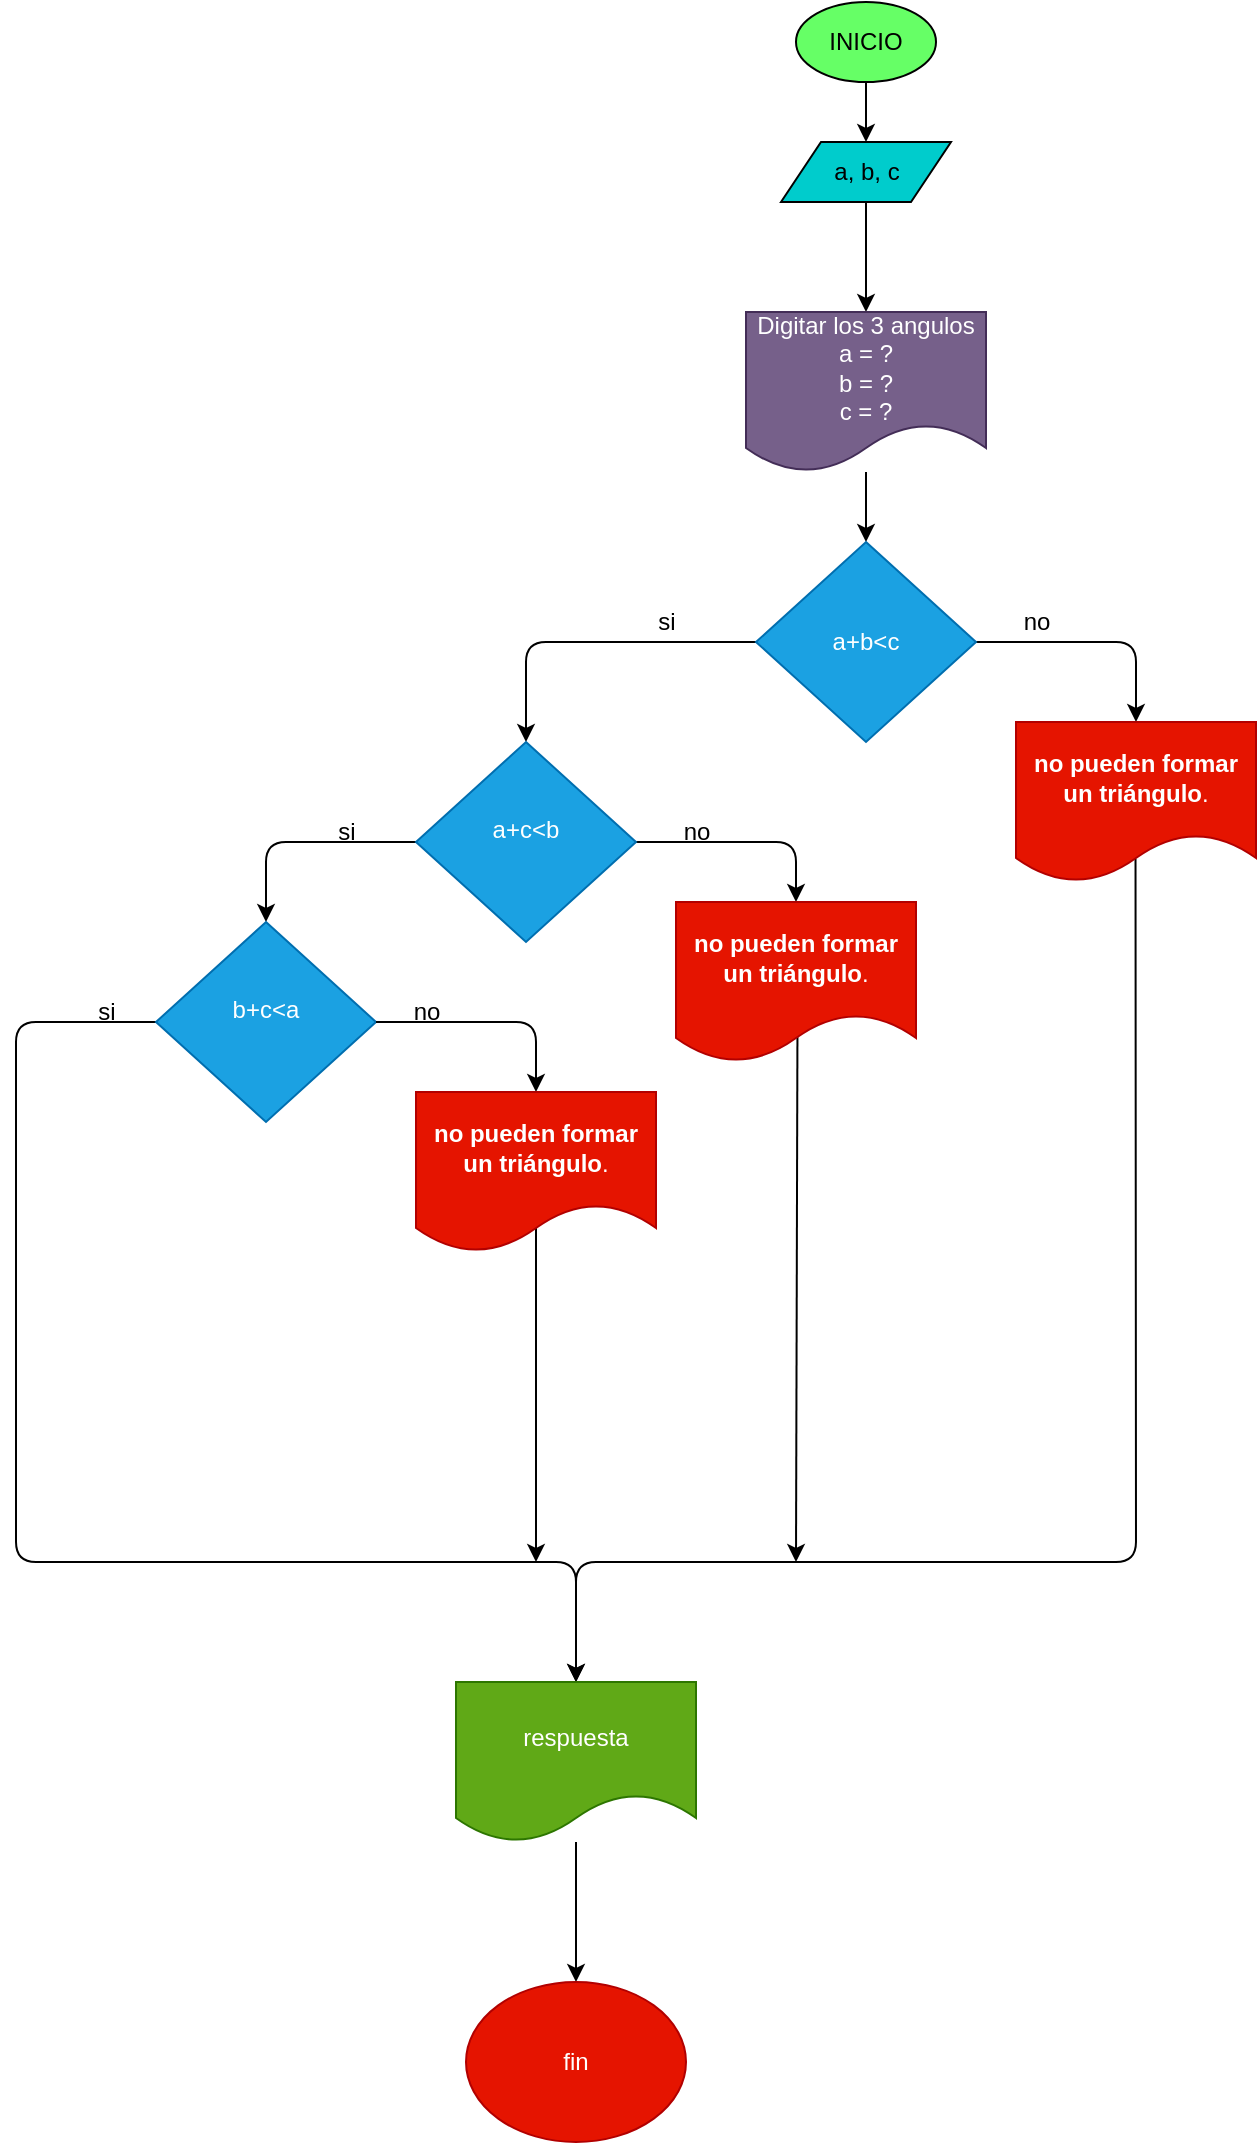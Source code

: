 <mxfile>
    <diagram id="58XMA-p-C20267B4mfxz" name="Página-1">
        <mxGraphModel dx="414" dy="166" grid="1" gridSize="10" guides="1" tooltips="1" connect="1" arrows="1" fold="1" page="1" pageScale="1" pageWidth="850" pageHeight="1100" math="0" shadow="0">
            <root>
                <mxCell id="0"/>
                <mxCell id="1" parent="0"/>
                <mxCell id="4" value="" style="edgeStyle=none;html=1;" parent="1" source="2" target="3" edge="1">
                    <mxGeometry relative="1" as="geometry"/>
                </mxCell>
                <mxCell id="2" value="INICIO" style="ellipse;whiteSpace=wrap;html=1;fillColor=#66FF66;" parent="1" vertex="1">
                    <mxGeometry x="560" y="20" width="70" height="40" as="geometry"/>
                </mxCell>
                <mxCell id="6" value="" style="edgeStyle=none;html=1;" parent="1" source="3" target="5" edge="1">
                    <mxGeometry relative="1" as="geometry"/>
                </mxCell>
                <mxCell id="3" value="a, b, c" style="shape=parallelogram;perimeter=parallelogramPerimeter;whiteSpace=wrap;html=1;fixedSize=1;fillColor=#00CCCC;" parent="1" vertex="1">
                    <mxGeometry x="552.5" y="90" width="85" height="30" as="geometry"/>
                </mxCell>
                <mxCell id="8" value="" style="edgeStyle=none;html=1;" parent="1" source="5" target="7" edge="1">
                    <mxGeometry relative="1" as="geometry"/>
                </mxCell>
                <mxCell id="5" value="Digitar los 3 angulos&lt;br&gt;a = ?&lt;br&gt;b = ?&lt;br&gt;c = ?" style="shape=document;whiteSpace=wrap;html=1;boundedLbl=1;fillColor=#76608a;strokeColor=#432D57;fontColor=#ffffff;" parent="1" vertex="1">
                    <mxGeometry x="535" y="175" width="120" height="80" as="geometry"/>
                </mxCell>
                <mxCell id="11" style="edgeStyle=none;html=1;entryX=0.5;entryY=0;entryDx=0;entryDy=0;" parent="1" source="7" target="10" edge="1">
                    <mxGeometry relative="1" as="geometry">
                        <Array as="points">
                            <mxPoint x="730" y="340"/>
                        </Array>
                    </mxGeometry>
                </mxCell>
                <mxCell id="14" value="" style="edgeStyle=none;html=1;" parent="1" source="7" target="13" edge="1">
                    <mxGeometry relative="1" as="geometry">
                        <Array as="points">
                            <mxPoint x="425" y="340"/>
                        </Array>
                    </mxGeometry>
                </mxCell>
                <mxCell id="7" value="&lt;span class=&quot;base&quot;&gt;&lt;span class=&quot;mord mathnormal&quot;&gt;a&lt;/span&gt;&lt;span class=&quot;mspace&quot;&gt;&lt;/span&gt;&lt;span class=&quot;mbin&quot;&gt;+&lt;/span&gt;&lt;span class=&quot;mspace&quot;&gt;&lt;/span&gt;&lt;/span&gt;&lt;span class=&quot;base&quot;&gt;&lt;span class=&quot;strut&quot;&gt;&lt;/span&gt;&lt;span class=&quot;mord mathnormal&quot;&gt;b&amp;lt;&lt;/span&gt;&lt;/span&gt;&lt;span class=&quot;base&quot;&gt;&lt;span class=&quot;mord mathnormal&quot;&gt;c&lt;/span&gt;&lt;/span&gt;" style="rhombus;whiteSpace=wrap;html=1;fillColor=#1ba1e2;strokeColor=#006EAF;fontColor=#ffffff;" parent="1" vertex="1">
                    <mxGeometry x="540" y="290" width="110" height="100" as="geometry"/>
                </mxCell>
                <mxCell id="29" style="edgeStyle=none;html=1;entryX=0.5;entryY=0;entryDx=0;entryDy=0;exitX=0.498;exitY=0.854;exitDx=0;exitDy=0;exitPerimeter=0;" parent="1" source="10" target="27" edge="1">
                    <mxGeometry relative="1" as="geometry">
                        <Array as="points">
                            <mxPoint x="730" y="800"/>
                            <mxPoint x="450" y="800"/>
                        </Array>
                    </mxGeometry>
                </mxCell>
                <mxCell id="10" value="&lt;strong data-end=&quot;778&quot; data-start=&quot;745&quot;&gt;no pueden formar un triángulo&lt;/strong&gt;." style="shape=document;whiteSpace=wrap;html=1;boundedLbl=1;fillColor=#e51400;strokeColor=#B20000;fontColor=#ffffff;" parent="1" vertex="1">
                    <mxGeometry x="670" y="380" width="120" height="80" as="geometry"/>
                </mxCell>
                <mxCell id="12" value="no" style="text;html=1;align=center;verticalAlign=middle;resizable=0;points=[];autosize=1;strokeColor=none;fillColor=none;" parent="1" vertex="1">
                    <mxGeometry x="660" y="315" width="40" height="30" as="geometry"/>
                </mxCell>
                <mxCell id="17" style="edgeStyle=none;html=1;entryX=0.5;entryY=0;entryDx=0;entryDy=0;" parent="1" source="13" target="15" edge="1">
                    <mxGeometry relative="1" as="geometry">
                        <Array as="points">
                            <mxPoint x="560" y="440"/>
                        </Array>
                    </mxGeometry>
                </mxCell>
                <mxCell id="20" value="" style="edgeStyle=none;html=1;" parent="1" source="13" target="19" edge="1">
                    <mxGeometry relative="1" as="geometry">
                        <Array as="points">
                            <mxPoint x="295" y="440"/>
                        </Array>
                    </mxGeometry>
                </mxCell>
                <mxCell id="13" value="&lt;span class=&quot;katex-display&quot;&gt;&lt;span class=&quot;katex&quot;&gt;&lt;span aria-hidden=&quot;true&quot; class=&quot;katex-html&quot;&gt;&lt;span class=&quot;base&quot;&gt;&lt;span class=&quot;mord mathnormal&quot;&gt;a&lt;/span&gt;&lt;span class=&quot;mspace&quot;&gt;&lt;/span&gt;&lt;span class=&quot;mbin&quot;&gt;+&lt;/span&gt;&lt;span class=&quot;mspace&quot;&gt;&lt;/span&gt;&lt;/span&gt;&lt;span class=&quot;base&quot;&gt;&lt;span class=&quot;strut&quot;&gt;&lt;/span&gt;&lt;span class=&quot;mord mathnormal&quot;&gt;c&amp;lt;&lt;/span&gt;&lt;/span&gt;&lt;span class=&quot;base&quot;&gt;&lt;span class=&quot;mord mathnormal&quot;&gt;b&lt;/span&gt;&lt;/span&gt;&lt;/span&gt;&lt;/span&gt;&lt;/span&gt;&lt;p data-end=&quot;1040&quot; data-start=&quot;926&quot;&gt;&lt;/p&gt;" style="rhombus;whiteSpace=wrap;html=1;fillColor=#1ba1e2;strokeColor=#006EAF;fontColor=#ffffff;" parent="1" vertex="1">
                    <mxGeometry x="370" y="390" width="110" height="100" as="geometry"/>
                </mxCell>
                <mxCell id="31" style="edgeStyle=none;html=1;exitX=0.506;exitY=0.83;exitDx=0;exitDy=0;exitPerimeter=0;" parent="1" source="15" edge="1">
                    <mxGeometry relative="1" as="geometry">
                        <mxPoint x="560" y="800.0" as="targetPoint"/>
                    </mxGeometry>
                </mxCell>
                <mxCell id="15" value="&lt;strong data-end=&quot;778&quot; data-start=&quot;745&quot;&gt;no pueden formar un triángulo&lt;/strong&gt;." style="shape=document;whiteSpace=wrap;html=1;boundedLbl=1;fillColor=#e51400;strokeColor=#B20000;fontColor=#ffffff;" parent="1" vertex="1">
                    <mxGeometry x="500" y="470" width="120" height="80" as="geometry"/>
                </mxCell>
                <mxCell id="16" value="no" style="text;html=1;align=center;verticalAlign=middle;resizable=0;points=[];autosize=1;strokeColor=none;fillColor=none;" parent="1" vertex="1">
                    <mxGeometry x="490" y="420" width="40" height="30" as="geometry"/>
                </mxCell>
                <mxCell id="28" value="" style="edgeStyle=none;html=1;entryX=0.5;entryY=0;entryDx=0;entryDy=0;" parent="1" source="19" target="27" edge="1">
                    <mxGeometry relative="1" as="geometry">
                        <Array as="points">
                            <mxPoint x="170" y="530"/>
                            <mxPoint x="170" y="800"/>
                            <mxPoint x="450" y="800"/>
                        </Array>
                    </mxGeometry>
                </mxCell>
                <mxCell id="19" value="&lt;span class=&quot;base&quot;&gt;&lt;span class=&quot;mord mathnormal&quot;&gt;b&lt;/span&gt;&lt;span class=&quot;mspace&quot;&gt;&lt;/span&gt;&lt;span class=&quot;mbin&quot;&gt;+&lt;/span&gt;&lt;span class=&quot;mspace&quot;&gt;&lt;/span&gt;&lt;/span&gt;&lt;span class=&quot;base&quot;&gt;&lt;span class=&quot;strut&quot;&gt;&lt;/span&gt;&lt;span class=&quot;mord mathnormal&quot;&gt;c&amp;lt;&lt;/span&gt;&lt;/span&gt;&lt;span class=&quot;base&quot;&gt;&lt;span class=&quot;mord mathnormal&quot;&gt;a&lt;/span&gt;&lt;/span&gt;&lt;br&gt;&lt;p data-end=&quot;1040&quot; data-start=&quot;926&quot;&gt;&lt;/p&gt;" style="rhombus;whiteSpace=wrap;html=1;fillColor=#1ba1e2;strokeColor=#006EAF;fontColor=#ffffff;" parent="1" vertex="1">
                    <mxGeometry x="240" y="480" width="110" height="100" as="geometry"/>
                </mxCell>
                <mxCell id="22" style="edgeStyle=none;html=1;entryX=0.5;entryY=0;entryDx=0;entryDy=0;exitX=1;exitY=0.5;exitDx=0;exitDy=0;" parent="1" source="19" target="23" edge="1">
                    <mxGeometry relative="1" as="geometry">
                        <mxPoint x="350" y="525" as="sourcePoint"/>
                        <Array as="points">
                            <mxPoint x="430" y="530"/>
                        </Array>
                    </mxGeometry>
                </mxCell>
                <mxCell id="32" style="edgeStyle=none;html=1;exitX=0.5;exitY=0.842;exitDx=0;exitDy=0;exitPerimeter=0;" parent="1" source="23" edge="1">
                    <mxGeometry relative="1" as="geometry">
                        <mxPoint x="430" y="800.0" as="targetPoint"/>
                        <mxPoint x="430" y="645" as="sourcePoint"/>
                    </mxGeometry>
                </mxCell>
                <mxCell id="23" value="&lt;strong data-end=&quot;778&quot; data-start=&quot;745&quot;&gt;no pueden formar un triángulo&lt;/strong&gt;." style="shape=document;whiteSpace=wrap;html=1;boundedLbl=1;fillColor=#e51400;strokeColor=#B20000;fontColor=#ffffff;" parent="1" vertex="1">
                    <mxGeometry x="370" y="565" width="120" height="80" as="geometry"/>
                </mxCell>
                <mxCell id="24" value="no" style="text;html=1;align=center;verticalAlign=middle;resizable=0;points=[];autosize=1;strokeColor=none;fillColor=none;" parent="1" vertex="1">
                    <mxGeometry x="355" y="510" width="40" height="30" as="geometry"/>
                </mxCell>
                <mxCell id="25" value="si" style="text;html=1;align=center;verticalAlign=middle;resizable=0;points=[];autosize=1;strokeColor=none;fillColor=none;" parent="1" vertex="1">
                    <mxGeometry x="480" y="315" width="30" height="30" as="geometry"/>
                </mxCell>
                <mxCell id="26" value="si" style="text;html=1;align=center;verticalAlign=middle;resizable=0;points=[];autosize=1;strokeColor=none;fillColor=none;" parent="1" vertex="1">
                    <mxGeometry x="320" y="420" width="30" height="30" as="geometry"/>
                </mxCell>
                <mxCell id="34" value="" style="edgeStyle=none;html=1;" parent="1" source="27" target="33" edge="1">
                    <mxGeometry relative="1" as="geometry"/>
                </mxCell>
                <mxCell id="27" value="respuesta" style="shape=document;whiteSpace=wrap;html=1;boundedLbl=1;fillColor=#60a917;strokeColor=#2D7600;fontColor=#ffffff;" parent="1" vertex="1">
                    <mxGeometry x="390" y="860" width="120" height="80" as="geometry"/>
                </mxCell>
                <mxCell id="33" value="fin" style="ellipse;whiteSpace=wrap;html=1;fillColor=#e51400;strokeColor=#B20000;fontColor=#ffffff;" parent="1" vertex="1">
                    <mxGeometry x="395" y="1010" width="110" height="80" as="geometry"/>
                </mxCell>
                <mxCell id="36" value="si" style="text;html=1;align=center;verticalAlign=middle;resizable=0;points=[];autosize=1;strokeColor=none;fillColor=none;" parent="1" vertex="1">
                    <mxGeometry x="200" y="510" width="30" height="30" as="geometry"/>
                </mxCell>
            </root>
        </mxGraphModel>
    </diagram>
</mxfile>